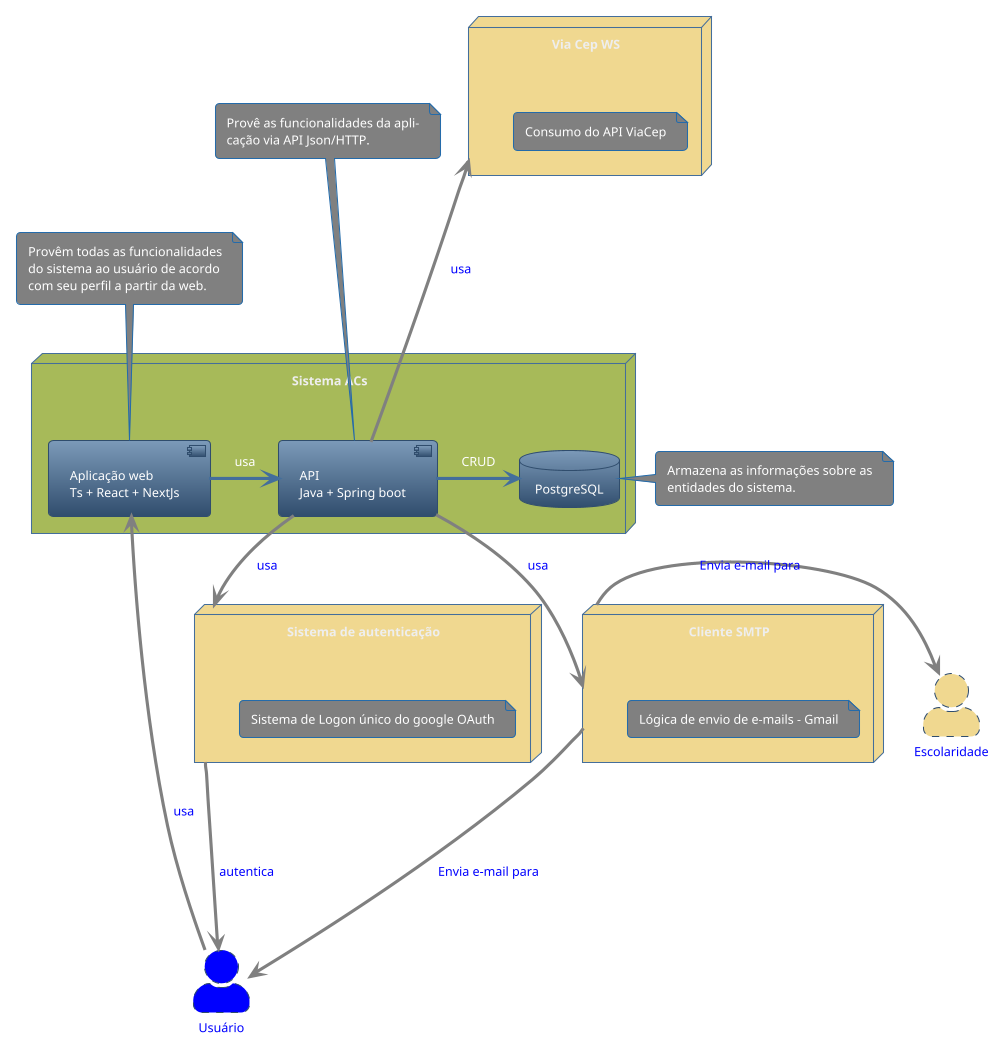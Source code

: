 @startuml Diagrama c2 - container
!theme spacelab
skinparam actorStyle awesome

node "Sistema ACs" #a7ba59 {
    [Aplicação web\nTs + React + NextJs] as front
    [API\nJava + Spring boot] as back
    database "PostgreSQL"

    front -right--> back: usa
    back -right--> PostgreSQL: CRUD
}

node "Cliente SMTP" as SMTP #f0d890 {
    note as N0 #Gray
        Lógica de envio de e-mails - Gmail
    end note
}

node "Sistema de autenticação" as Auth #f0d890 {
    note as N1 #Gray
        Sistema de Logon único do google OAuth
    end note
}

node "Via Cep WS" as ViaCep #f0d890 {
    note as N2 #Gray
        Consumo do API ViaCep
    end note
}

note as front_note #Gray
    Provêm todas as funcionalidades
    do sistema ao usuário de acordo
    com seu perfil a partir da web.
end note

note as back_note #Gray
    Provê as funcionalidades da apli-
    cação via API Json/HTTP.
end note

note as db_note #Gray
    Armazena as informações sobre as
    entidades do sistema.
end note

front -up-> front_note #line:gray;
back -up--> back_note #line:gray;
PostgreSQL -right-> db_note #line:gray;

Actor Usuário #Blue;line.dashed;text:blue
Actor Escolaridade #f0d890;line.dashed;text:blue

back -down-> Auth #line:gray;text:blue : usa
back -down-> SMTP #line:gray;text:blue : usa
back -up--> ViaCep #line:gray;text:blue : usa
Usuário -up-> front #line:gray;text:blue : usa

Auth -> Usuário #line:gray;text:blue : autentica
SMTP -down--> Usuário #line:gray;text:blue : Envia e-mail para
SMTP -right-> Escolaridade #line:gray;text:blue : Envia e-mail para
@enduml